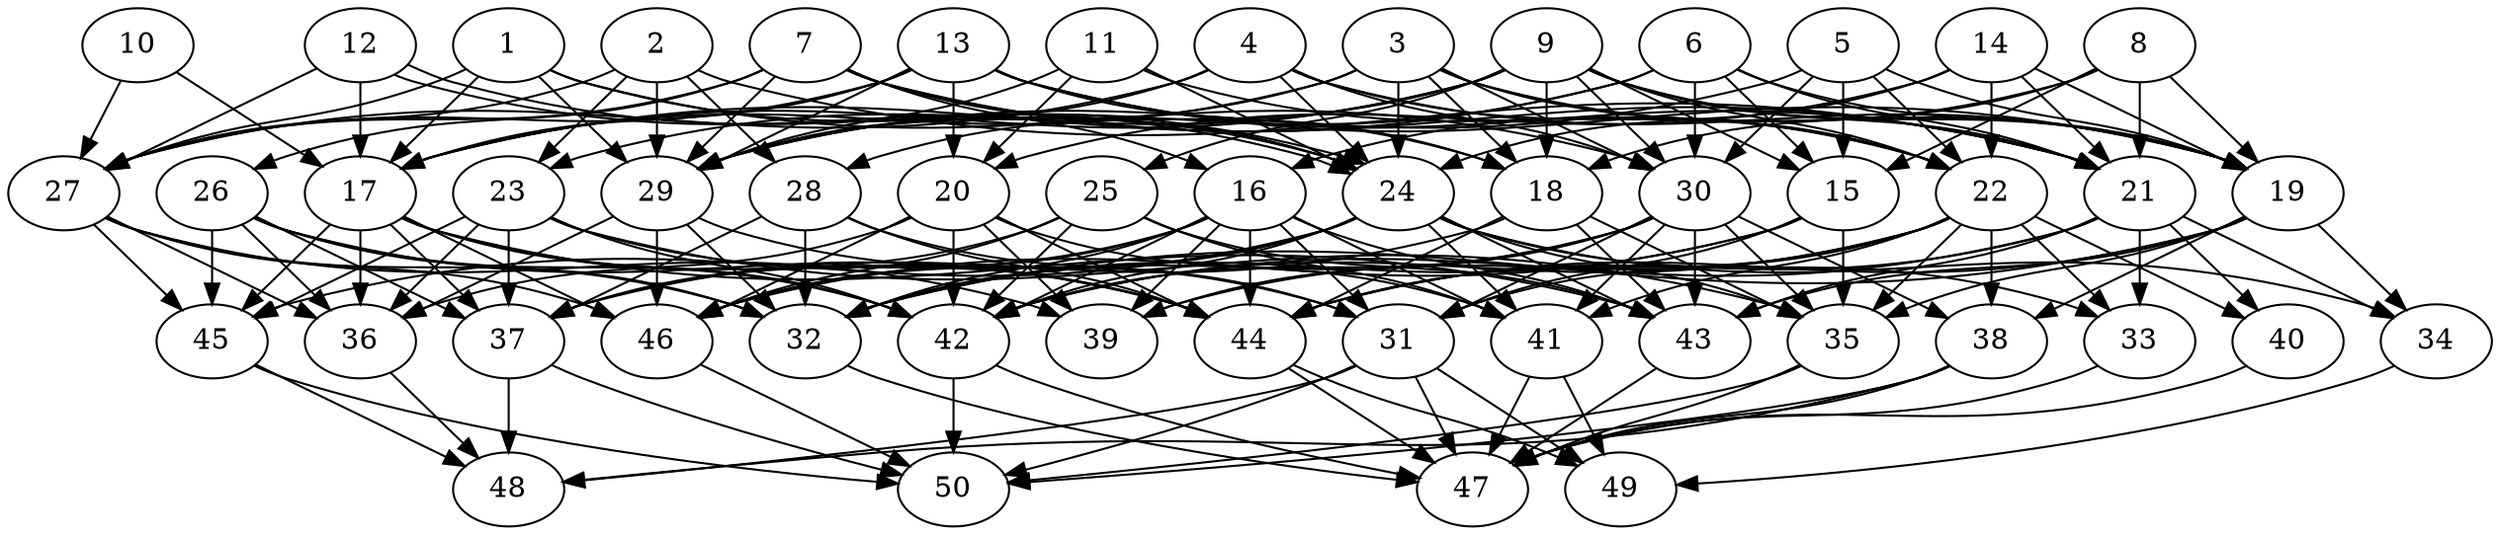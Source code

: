 // DAG automatically generated by daggen at Thu Oct  3 14:07:57 2019
// ./daggen --dot -n 50 --ccr 0.4 --fat 0.7 --regular 0.9 --density 0.6 --mindata 5242880 --maxdata 52428800 
digraph G {
  1 [size="46914560", alpha="0.02", expect_size="18765824"] 
  1 -> 17 [size ="18765824"]
  1 -> 24 [size ="18765824"]
  1 -> 27 [size ="18765824"]
  1 -> 29 [size ="18765824"]
  1 -> 30 [size ="18765824"]
  2 [size="43491840", alpha="0.02", expect_size="17396736"] 
  2 -> 21 [size ="17396736"]
  2 -> 23 [size ="17396736"]
  2 -> 27 [size ="17396736"]
  2 -> 28 [size ="17396736"]
  2 -> 29 [size ="17396736"]
  3 [size="129566720", alpha="0.15", expect_size="51826688"] 
  3 -> 17 [size ="51826688"]
  3 -> 18 [size ="51826688"]
  3 -> 19 [size ="51826688"]
  3 -> 22 [size ="51826688"]
  3 -> 24 [size ="51826688"]
  3 -> 29 [size ="51826688"]
  3 -> 30 [size ="51826688"]
  4 [size="120186880", alpha="0.09", expect_size="48074752"] 
  4 -> 19 [size ="48074752"]
  4 -> 22 [size ="48074752"]
  4 -> 24 [size ="48074752"]
  4 -> 27 [size ="48074752"]
  4 -> 29 [size ="48074752"]
  4 -> 30 [size ="48074752"]
  5 [size="117091840", alpha="0.09", expect_size="46836736"] 
  5 -> 15 [size ="46836736"]
  5 -> 19 [size ="46836736"]
  5 -> 22 [size ="46836736"]
  5 -> 29 [size ="46836736"]
  5 -> 30 [size ="46836736"]
  6 [size="115799040", alpha="0.01", expect_size="46319616"] 
  6 -> 15 [size ="46319616"]
  6 -> 17 [size ="46319616"]
  6 -> 19 [size ="46319616"]
  6 -> 21 [size ="46319616"]
  6 -> 29 [size ="46319616"]
  6 -> 30 [size ="46319616"]
  7 [size="97367040", alpha="0.18", expect_size="38946816"] 
  7 -> 16 [size ="38946816"]
  7 -> 18 [size ="38946816"]
  7 -> 21 [size ="38946816"]
  7 -> 24 [size ="38946816"]
  7 -> 26 [size ="38946816"]
  7 -> 27 [size ="38946816"]
  7 -> 29 [size ="38946816"]
  8 [size="25251840", alpha="0.07", expect_size="10100736"] 
  8 -> 15 [size ="10100736"]
  8 -> 16 [size ="10100736"]
  8 -> 18 [size ="10100736"]
  8 -> 19 [size ="10100736"]
  8 -> 21 [size ="10100736"]
  9 [size="24107520", alpha="0.18", expect_size="9643008"] 
  9 -> 15 [size ="9643008"]
  9 -> 17 [size ="9643008"]
  9 -> 18 [size ="9643008"]
  9 -> 19 [size ="9643008"]
  9 -> 21 [size ="9643008"]
  9 -> 22 [size ="9643008"]
  9 -> 23 [size ="9643008"]
  9 -> 25 [size ="9643008"]
  9 -> 28 [size ="9643008"]
  9 -> 30 [size ="9643008"]
  10 [size="53498880", alpha="0.16", expect_size="21399552"] 
  10 -> 17 [size ="21399552"]
  10 -> 27 [size ="21399552"]
  11 [size="130068480", alpha="0.18", expect_size="52027392"] 
  11 -> 20 [size ="52027392"]
  11 -> 22 [size ="52027392"]
  11 -> 24 [size ="52027392"]
  11 -> 29 [size ="52027392"]
  12 [size="24811520", alpha="0.09", expect_size="9924608"] 
  12 -> 17 [size ="9924608"]
  12 -> 24 [size ="9924608"]
  12 -> 24 [size ="9924608"]
  12 -> 27 [size ="9924608"]
  13 [size="34716160", alpha="0.19", expect_size="13886464"] 
  13 -> 17 [size ="13886464"]
  13 -> 18 [size ="13886464"]
  13 -> 19 [size ="13886464"]
  13 -> 20 [size ="13886464"]
  13 -> 21 [size ="13886464"]
  13 -> 27 [size ="13886464"]
  13 -> 29 [size ="13886464"]
  14 [size="120637440", alpha="0.15", expect_size="48254976"] 
  14 -> 19 [size ="48254976"]
  14 -> 20 [size ="48254976"]
  14 -> 21 [size ="48254976"]
  14 -> 22 [size ="48254976"]
  14 -> 24 [size ="48254976"]
  15 [size="55168000", alpha="0.19", expect_size="22067200"] 
  15 -> 31 [size ="22067200"]
  15 -> 32 [size ="22067200"]
  15 -> 35 [size ="22067200"]
  15 -> 46 [size ="22067200"]
  16 [size="109038080", alpha="0.06", expect_size="43615232"] 
  16 -> 31 [size ="43615232"]
  16 -> 32 [size ="43615232"]
  16 -> 37 [size ="43615232"]
  16 -> 39 [size ="43615232"]
  16 -> 41 [size ="43615232"]
  16 -> 42 [size ="43615232"]
  16 -> 43 [size ="43615232"]
  16 -> 44 [size ="43615232"]
  16 -> 46 [size ="43615232"]
  17 [size="114872320", alpha="0.15", expect_size="45948928"] 
  17 -> 36 [size ="45948928"]
  17 -> 37 [size ="45948928"]
  17 -> 42 [size ="45948928"]
  17 -> 43 [size ="45948928"]
  17 -> 44 [size ="45948928"]
  17 -> 45 [size ="45948928"]
  17 -> 46 [size ="45948928"]
  18 [size="103754240", alpha="0.14", expect_size="41501696"] 
  18 -> 35 [size ="41501696"]
  18 -> 37 [size ="41501696"]
  18 -> 43 [size ="41501696"]
  18 -> 44 [size ="41501696"]
  19 [size="28651520", alpha="0.02", expect_size="11460608"] 
  19 -> 32 [size ="11460608"]
  19 -> 34 [size ="11460608"]
  19 -> 35 [size ="11460608"]
  19 -> 38 [size ="11460608"]
  19 -> 43 [size ="11460608"]
  19 -> 44 [size ="11460608"]
  20 [size="17530880", alpha="0.07", expect_size="7012352"] 
  20 -> 36 [size ="7012352"]
  20 -> 39 [size ="7012352"]
  20 -> 41 [size ="7012352"]
  20 -> 42 [size ="7012352"]
  20 -> 44 [size ="7012352"]
  20 -> 46 [size ="7012352"]
  21 [size="113945600", alpha="0.19", expect_size="45578240"] 
  21 -> 33 [size ="45578240"]
  21 -> 34 [size ="45578240"]
  21 -> 40 [size ="45578240"]
  21 -> 42 [size ="45578240"]
  21 -> 43 [size ="45578240"]
  21 -> 44 [size ="45578240"]
  22 [size="99361280", alpha="0.15", expect_size="39744512"] 
  22 -> 31 [size ="39744512"]
  22 -> 33 [size ="39744512"]
  22 -> 35 [size ="39744512"]
  22 -> 38 [size ="39744512"]
  22 -> 39 [size ="39744512"]
  22 -> 40 [size ="39744512"]
  22 -> 41 [size ="39744512"]
  22 -> 42 [size ="39744512"]
  22 -> 44 [size ="39744512"]
  23 [size="35425280", alpha="0.11", expect_size="14170112"] 
  23 -> 35 [size ="14170112"]
  23 -> 36 [size ="14170112"]
  23 -> 37 [size ="14170112"]
  23 -> 42 [size ="14170112"]
  23 -> 44 [size ="14170112"]
  23 -> 45 [size ="14170112"]
  24 [size="26954240", alpha="0.06", expect_size="10781696"] 
  24 -> 32 [size ="10781696"]
  24 -> 33 [size ="10781696"]
  24 -> 34 [size ="10781696"]
  24 -> 35 [size ="10781696"]
  24 -> 41 [size ="10781696"]
  24 -> 42 [size ="10781696"]
  24 -> 43 [size ="10781696"]
  24 -> 45 [size ="10781696"]
  24 -> 46 [size ="10781696"]
  25 [size="113236480", alpha="0.18", expect_size="45294592"] 
  25 -> 37 [size ="45294592"]
  25 -> 41 [size ="45294592"]
  25 -> 42 [size ="45294592"]
  25 -> 43 [size ="45294592"]
  25 -> 46 [size ="45294592"]
  26 [size="107896320", alpha="0.07", expect_size="43158528"] 
  26 -> 32 [size ="43158528"]
  26 -> 36 [size ="43158528"]
  26 -> 37 [size ="43158528"]
  26 -> 42 [size ="43158528"]
  26 -> 44 [size ="43158528"]
  26 -> 45 [size ="43158528"]
  27 [size="25835520", alpha="0.11", expect_size="10334208"] 
  27 -> 32 [size ="10334208"]
  27 -> 36 [size ="10334208"]
  27 -> 39 [size ="10334208"]
  27 -> 45 [size ="10334208"]
  27 -> 46 [size ="10334208"]
  28 [size="114849280", alpha="0.16", expect_size="45939712"] 
  28 -> 31 [size ="45939712"]
  28 -> 32 [size ="45939712"]
  28 -> 37 [size ="45939712"]
  28 -> 44 [size ="45939712"]
  29 [size="78067200", alpha="0.04", expect_size="31226880"] 
  29 -> 31 [size ="31226880"]
  29 -> 32 [size ="31226880"]
  29 -> 36 [size ="31226880"]
  29 -> 46 [size ="31226880"]
  30 [size="89274880", alpha="0.18", expect_size="35709952"] 
  30 -> 31 [size ="35709952"]
  30 -> 32 [size ="35709952"]
  30 -> 35 [size ="35709952"]
  30 -> 38 [size ="35709952"]
  30 -> 39 [size ="35709952"]
  30 -> 41 [size ="35709952"]
  30 -> 42 [size ="35709952"]
  30 -> 43 [size ="35709952"]
  31 [size="15226880", alpha="0.13", expect_size="6090752"] 
  31 -> 47 [size ="6090752"]
  31 -> 48 [size ="6090752"]
  31 -> 49 [size ="6090752"]
  31 -> 50 [size ="6090752"]
  32 [size="125662720", alpha="0.09", expect_size="50265088"] 
  32 -> 47 [size ="50265088"]
  33 [size="97072640", alpha="0.09", expect_size="38829056"] 
  33 -> 47 [size ="38829056"]
  34 [size="45918720", alpha="0.07", expect_size="18367488"] 
  34 -> 49 [size ="18367488"]
  35 [size="79283200", alpha="0.12", expect_size="31713280"] 
  35 -> 47 [size ="31713280"]
  35 -> 50 [size ="31713280"]
  36 [size="65221120", alpha="0.14", expect_size="26088448"] 
  36 -> 48 [size ="26088448"]
  37 [size="106426880", alpha="0.13", expect_size="42570752"] 
  37 -> 48 [size ="42570752"]
  37 -> 50 [size ="42570752"]
  38 [size="51230720", alpha="0.07", expect_size="20492288"] 
  38 -> 47 [size ="20492288"]
  38 -> 48 [size ="20492288"]
  38 -> 50 [size ="20492288"]
  39 [size="29742080", alpha="0.03", expect_size="11896832"] 
  40 [size="52963840", alpha="0.01", expect_size="21185536"] 
  40 -> 47 [size ="21185536"]
  41 [size="43325440", alpha="0.16", expect_size="17330176"] 
  41 -> 47 [size ="17330176"]
  41 -> 49 [size ="17330176"]
  42 [size="117788160", alpha="0.05", expect_size="47115264"] 
  42 -> 47 [size ="47115264"]
  42 -> 50 [size ="47115264"]
  43 [size="52129280", alpha="0.18", expect_size="20851712"] 
  43 -> 47 [size ="20851712"]
  44 [size="103889920", alpha="0.13", expect_size="41555968"] 
  44 -> 47 [size ="41555968"]
  44 -> 49 [size ="41555968"]
  45 [size="26705920", alpha="0.06", expect_size="10682368"] 
  45 -> 48 [size ="10682368"]
  45 -> 50 [size ="10682368"]
  46 [size="98567680", alpha="0.14", expect_size="39427072"] 
  46 -> 50 [size ="39427072"]
  47 [size="61511680", alpha="0.05", expect_size="24604672"] 
  48 [size="17308160", alpha="0.13", expect_size="6923264"] 
  49 [size="56599040", alpha="0.11", expect_size="22639616"] 
  50 [size="76971520", alpha="0.03", expect_size="30788608"] 
}
